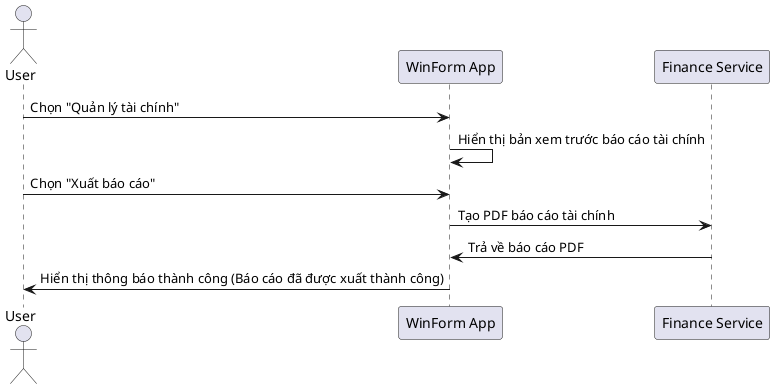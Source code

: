 @startuml
actor User
participant "WinForm App" as App
participant "Finance Service" as FinanceService

User -> App: Chọn "Quản lý tài chính"
App -> App: Hiển thị bản xem trước báo cáo tài chính
User -> App: Chọn "Xuất báo cáo"
App -> FinanceService: Tạo PDF báo cáo tài chính
FinanceService -> App: Trả về báo cáo PDF
App -> User: Hiển thị thông báo thành công (Báo cáo đã được xuất thành công)
@enduml
